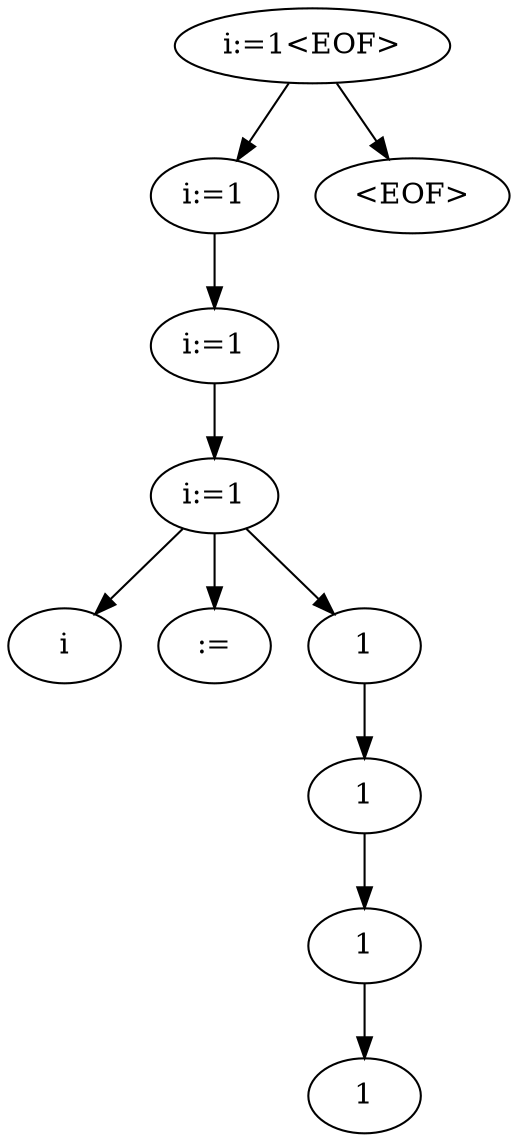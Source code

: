 digraph G {
n0 [label="i:=1<EOF>"];
n1 [label="i:=1"];
n0 -> n1;
n2 [label="i:=1"];
n1 -> n2;
n3 [label="i:=1"];
n2 -> n3;
n4 [label="i"];
n3 -> n4;
n5 [label=":="];
n3 -> n5;
n6 [label="1"];
n3 -> n6;
n7 [label="1"];
n6 -> n7;
n8 [label="1"];
n7 -> n8;
n9 [label="1"];
n8 -> n9;
n10 [label="<EOF>"];
n0 -> n10;
}
